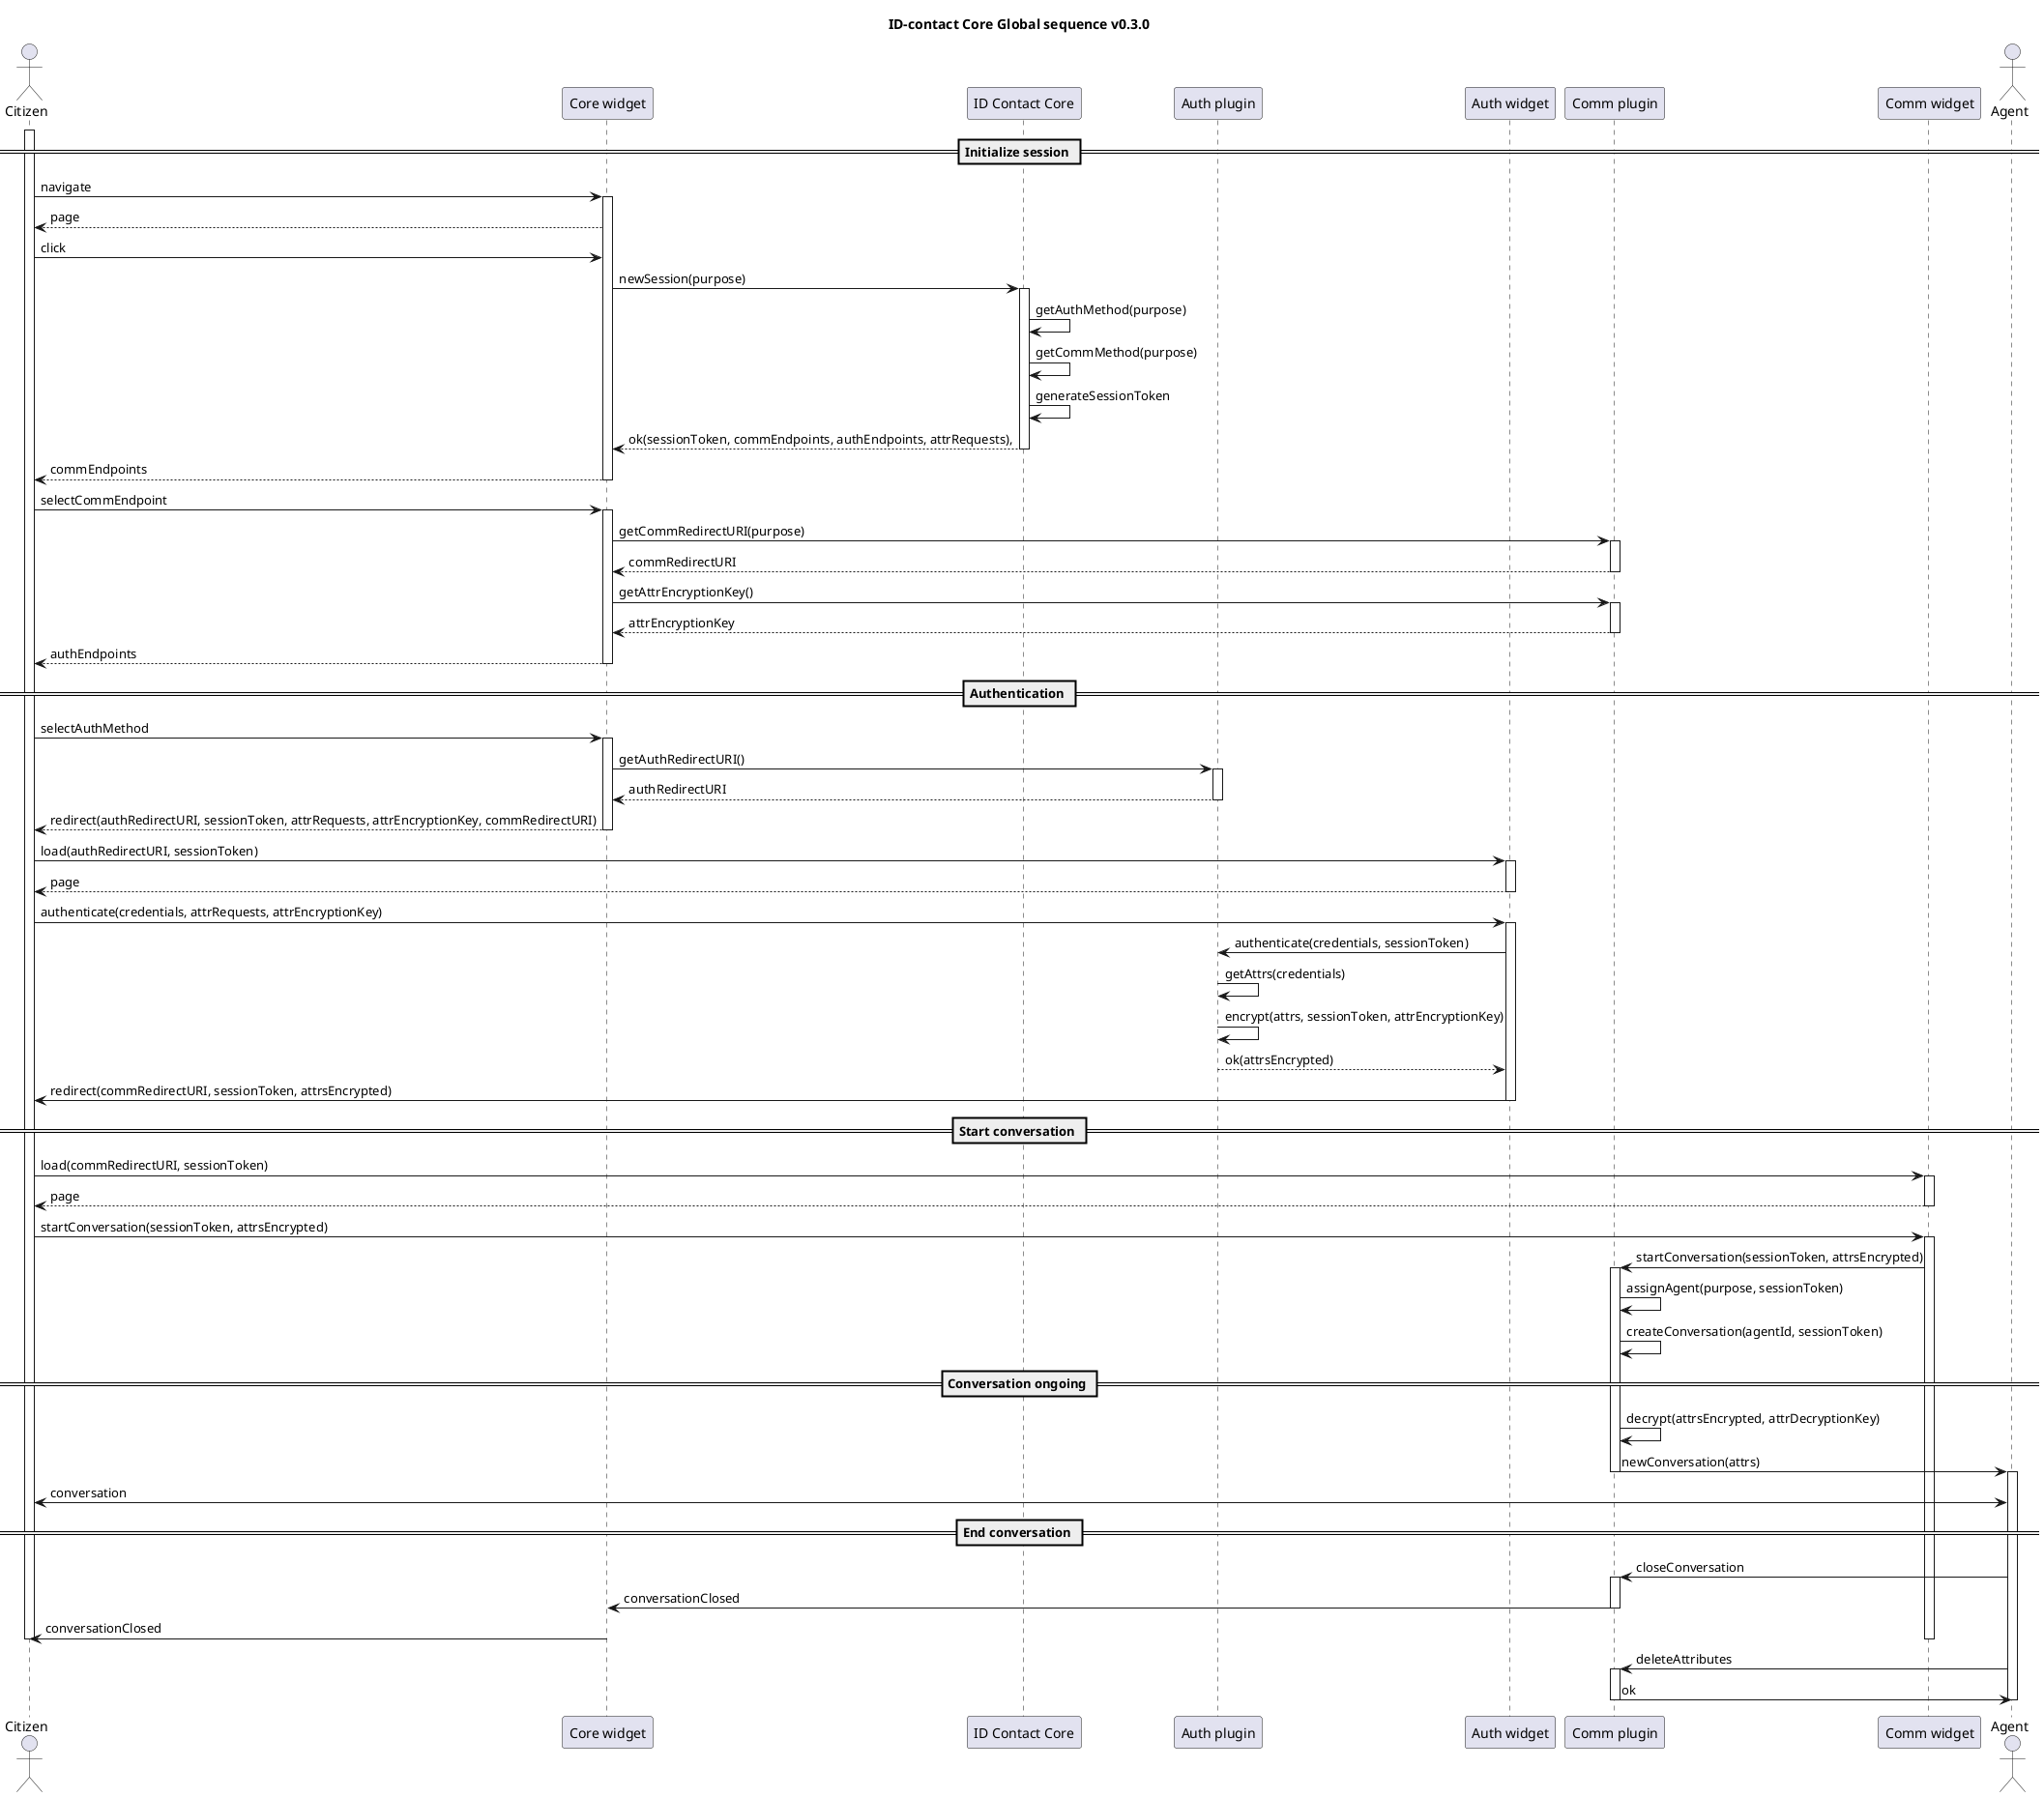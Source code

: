 
@startuml
title ID-contact Core Global sequence v0.3.0

actor Citizen as citizen
participant "Core widget" as widget
participant "ID Contact Core" as core
participant "Auth plugin" as auth_plugin
participant "Auth widget" as auth_widget
participant "Comm plugin" as comm_plugin
participant "Comm widget" as comm_widget
actor Agent as agent

== Initialize session ==

activate citizen
citizen->widget: navigate
activate widget
widget-->citizen: page
citizen->widget: click
widget->core: newSession(purpose)
activate core
core->core: getAuthMethod(purpose)
core->core: getCommMethod(purpose)
core->core: generateSessionToken
core-->widget: ok(sessionToken, commEndpoints, authEndpoints, attrRequests),
deactivate core
widget-->citizen: commEndpoints
deactivate widget
citizen->widget: selectCommEndpoint
activate widget
widget->comm_plugin: getCommRedirectURI(purpose)
activate comm_plugin
comm_plugin-->widget: commRedirectURI
deactivate comm_plugin
widget->comm_plugin: getAttrEncryptionKey()
activate comm_plugin
comm_plugin-->widget: attrEncryptionKey
deactivate comm_plugin
widget-->citizen: authEndpoints
deactivate widget

== Authentication ==

citizen->widget: selectAuthMethod
activate widget
widget->auth_plugin: getAuthRedirectURI()
activate auth_plugin
auth_plugin-->widget: authRedirectURI
deactivate auth_plugin
widget-->citizen: redirect(authRedirectURI, sessionToken, attrRequests, attrEncryptionKey, commRedirectURI)
deactivate widget

citizen->auth_widget: load(authRedirectURI, sessionToken)
activate auth_widget
auth_widget-->citizen: page
deactivate auth_widget

citizen->auth_widget: authenticate(credentials, attrRequests, attrEncryptionKey)
activate auth_widget
auth_widget->auth_plugin: authenticate(credentials, sessionToken)
auth_plugin->auth_plugin: getAttrs(credentials)
auth_plugin->auth_plugin: encrypt(attrs, sessionToken, attrEncryptionKey)
auth_plugin-->auth_widget: ok(attrsEncrypted)
deactivate auth_plugin
auth_widget->citizen: redirect(commRedirectURI, sessionToken, attrsEncrypted)
deactivate auth_widget

== Start conversation ==

citizen->comm_widget: load(commRedirectURI, sessionToken)
activate comm_widget
comm_widget-->citizen: page
deactivate comm_widget

citizen->comm_widget: startConversation(sessionToken, attrsEncrypted)
activate comm_widget
comm_widget->comm_plugin: startConversation(sessionToken, attrsEncrypted)
activate comm_plugin

comm_plugin->comm_plugin: assignAgent(purpose, sessionToken)
comm_plugin->comm_plugin: createConversation(agentId, sessionToken)

== Conversation ongoing ==
comm_plugin->comm_plugin: decrypt(attrsEncrypted, attrDecryptionKey)
comm_plugin->agent: newConversation(attrs)
deactivate comm_plugin

activate agent
citizen<->agent: conversation

== End conversation ==
agent->comm_plugin: closeConversation
activate comm_plugin
comm_plugin->widget: conversationClosed
deactivate comm_plugin
deactivate widget
widget->citizen: conversationClosed
deactivate comm_widget
deactivate citizen
agent->comm_plugin: deleteAttributes
activate comm_plugin
comm_plugin->agent: ok
deactivate comm_plugin
deactivate agent


@enduml
